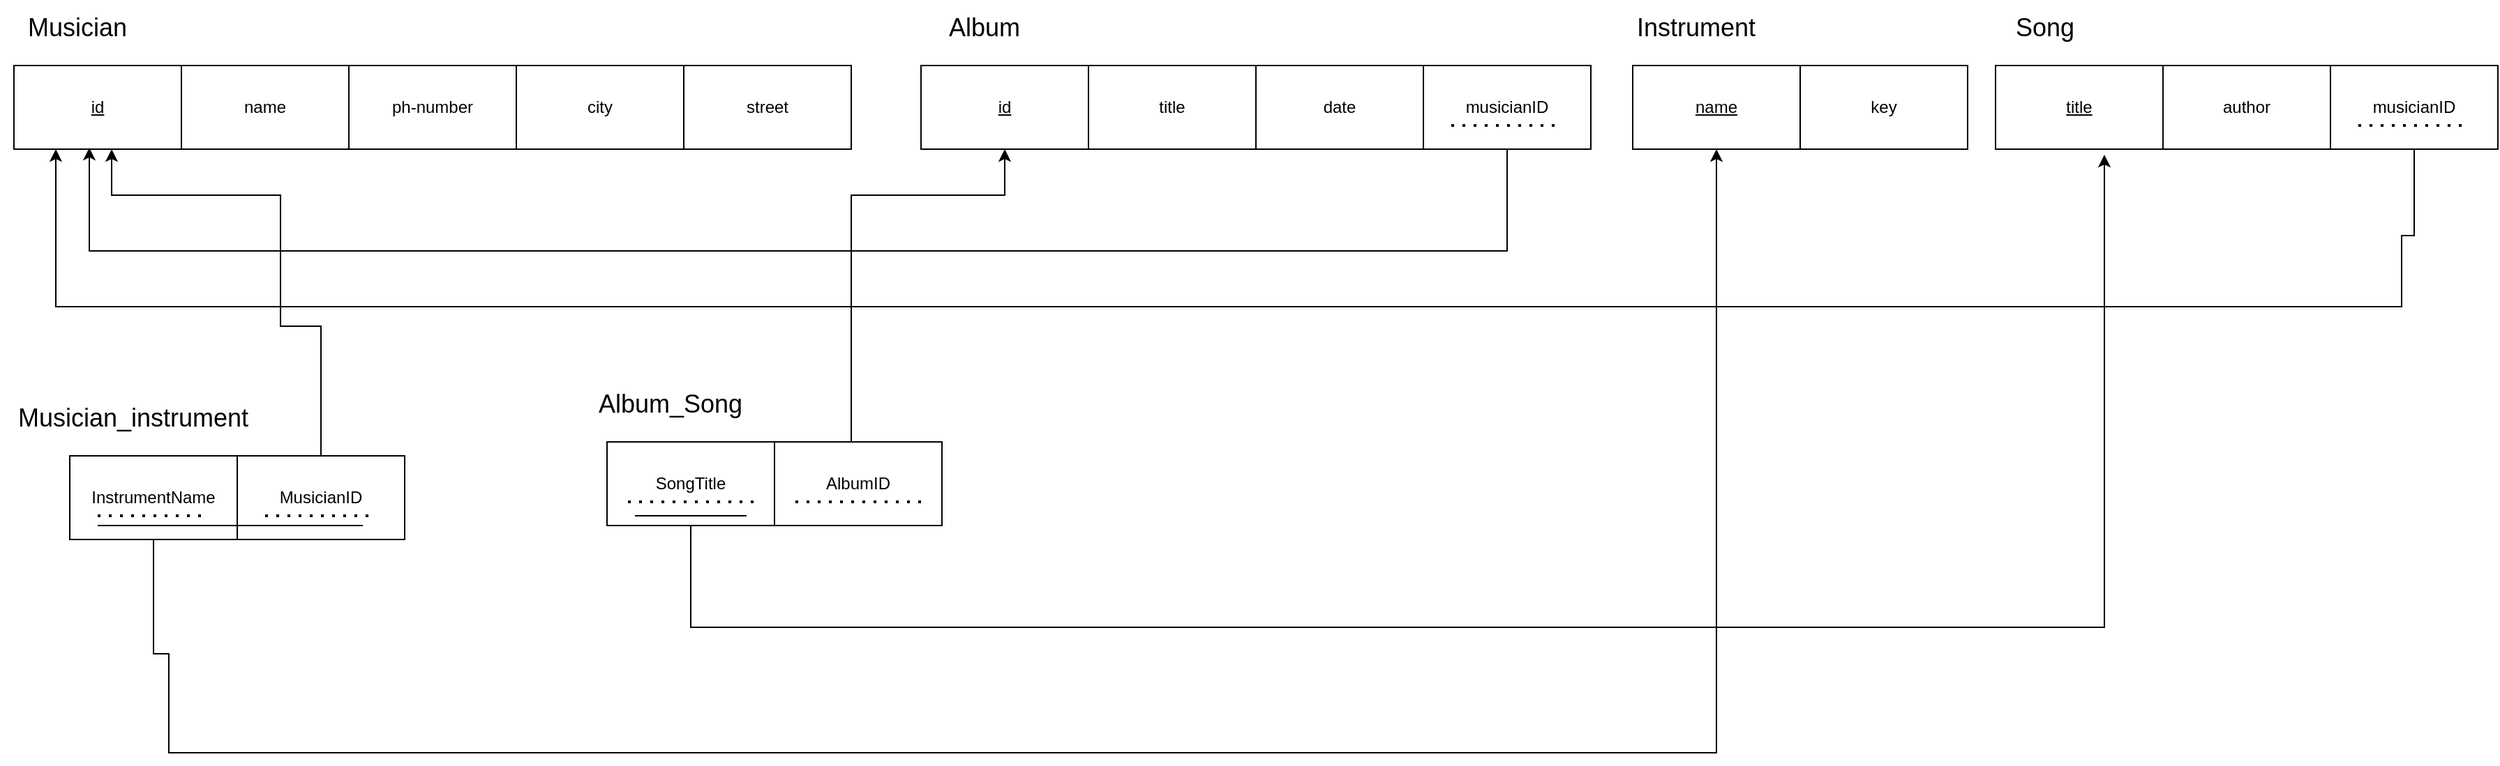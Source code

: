 <mxfile version="24.2.5" type="device">
  <diagram name="Page-1" id="qEpNeB9_9o46CiD1UTSn">
    <mxGraphModel dx="2924" dy="1204" grid="1" gridSize="10" guides="1" tooltips="1" connect="1" arrows="1" fold="1" page="1" pageScale="1" pageWidth="850" pageHeight="1100" math="0" shadow="0">
      <root>
        <mxCell id="0" />
        <mxCell id="1" parent="0" />
        <mxCell id="_LD3zu3mbJz_5M9Ao9E3-1" value="&lt;font style=&quot;font-size: 18px;&quot;&gt;Musician&lt;/font&gt;" style="text;html=1;align=center;verticalAlign=middle;resizable=0;points=[];autosize=1;strokeColor=none;fillColor=none;" vertex="1" parent="1">
          <mxGeometry x="-830" y="260" width="90" height="40" as="geometry" />
        </mxCell>
        <mxCell id="_LD3zu3mbJz_5M9Ao9E3-2" value="&lt;u&gt;id&lt;/u&gt;" style="rounded=0;whiteSpace=wrap;html=1;" vertex="1" parent="1">
          <mxGeometry x="-830" y="307" width="120" height="60" as="geometry" />
        </mxCell>
        <mxCell id="_LD3zu3mbJz_5M9Ao9E3-3" value="name" style="rounded=0;whiteSpace=wrap;html=1;" vertex="1" parent="1">
          <mxGeometry x="-710" y="307" width="120" height="60" as="geometry" />
        </mxCell>
        <mxCell id="_LD3zu3mbJz_5M9Ao9E3-4" value="ph-number" style="rounded=0;whiteSpace=wrap;html=1;" vertex="1" parent="1">
          <mxGeometry x="-590" y="307" width="120" height="60" as="geometry" />
        </mxCell>
        <mxCell id="_LD3zu3mbJz_5M9Ao9E3-5" value="city" style="rounded=0;whiteSpace=wrap;html=1;" vertex="1" parent="1">
          <mxGeometry x="-470" y="307" width="120" height="60" as="geometry" />
        </mxCell>
        <mxCell id="_LD3zu3mbJz_5M9Ao9E3-6" value="street" style="rounded=0;whiteSpace=wrap;html=1;" vertex="1" parent="1">
          <mxGeometry x="-350" y="307" width="120" height="60" as="geometry" />
        </mxCell>
        <mxCell id="_LD3zu3mbJz_5M9Ao9E3-7" value="&lt;font style=&quot;font-size: 18px;&quot;&gt;Album&lt;/font&gt;" style="text;html=1;align=center;verticalAlign=middle;resizable=0;points=[];autosize=1;strokeColor=none;fillColor=none;" vertex="1" parent="1">
          <mxGeometry x="-170" y="260" width="70" height="40" as="geometry" />
        </mxCell>
        <mxCell id="_LD3zu3mbJz_5M9Ao9E3-8" value="&lt;u&gt;id&lt;/u&gt;" style="rounded=0;whiteSpace=wrap;html=1;" vertex="1" parent="1">
          <mxGeometry x="-180" y="307" width="120" height="60" as="geometry" />
        </mxCell>
        <mxCell id="_LD3zu3mbJz_5M9Ao9E3-9" value="title" style="rounded=0;whiteSpace=wrap;html=1;" vertex="1" parent="1">
          <mxGeometry x="-60" y="307" width="120" height="60" as="geometry" />
        </mxCell>
        <mxCell id="_LD3zu3mbJz_5M9Ao9E3-10" value="date" style="rounded=0;whiteSpace=wrap;html=1;" vertex="1" parent="1">
          <mxGeometry x="60" y="307" width="120" height="60" as="geometry" />
        </mxCell>
        <mxCell id="_LD3zu3mbJz_5M9Ao9E3-13" value="&lt;font style=&quot;font-size: 18px;&quot;&gt;Instrument&lt;/font&gt;" style="text;html=1;align=center;verticalAlign=middle;resizable=0;points=[];autosize=1;strokeColor=none;fillColor=none;" vertex="1" parent="1">
          <mxGeometry x="320" y="260" width="110" height="40" as="geometry" />
        </mxCell>
        <mxCell id="_LD3zu3mbJz_5M9Ao9E3-14" value="&lt;u&gt;name&lt;/u&gt;" style="rounded=0;whiteSpace=wrap;html=1;" vertex="1" parent="1">
          <mxGeometry x="330" y="307" width="120" height="60" as="geometry" />
        </mxCell>
        <mxCell id="_LD3zu3mbJz_5M9Ao9E3-15" value="key" style="rounded=0;whiteSpace=wrap;html=1;" vertex="1" parent="1">
          <mxGeometry x="450" y="307" width="120" height="60" as="geometry" />
        </mxCell>
        <mxCell id="_LD3zu3mbJz_5M9Ao9E3-17" value="&lt;font style=&quot;font-size: 18px;&quot;&gt;Song&lt;/font&gt;" style="text;html=1;align=center;verticalAlign=middle;resizable=0;points=[];autosize=1;strokeColor=none;fillColor=none;" vertex="1" parent="1">
          <mxGeometry x="590" y="260" width="70" height="40" as="geometry" />
        </mxCell>
        <mxCell id="_LD3zu3mbJz_5M9Ao9E3-18" value="&lt;u&gt;title&lt;/u&gt;" style="rounded=0;whiteSpace=wrap;html=1;" vertex="1" parent="1">
          <mxGeometry x="590" y="307" width="120" height="60" as="geometry" />
        </mxCell>
        <mxCell id="_LD3zu3mbJz_5M9Ao9E3-19" value="author" style="rounded=0;whiteSpace=wrap;html=1;" vertex="1" parent="1">
          <mxGeometry x="710" y="307" width="120" height="60" as="geometry" />
        </mxCell>
        <mxCell id="_LD3zu3mbJz_5M9Ao9E3-22" style="edgeStyle=orthogonalEdgeStyle;rounded=0;orthogonalLoop=1;jettySize=auto;html=1;entryX=0.45;entryY=0.983;entryDx=0;entryDy=0;entryPerimeter=0;" edge="1" parent="1" source="_LD3zu3mbJz_5M9Ao9E3-20" target="_LD3zu3mbJz_5M9Ao9E3-2">
          <mxGeometry relative="1" as="geometry">
            <mxPoint x="-780" y="440" as="targetPoint" />
            <Array as="points">
              <mxPoint x="240" y="440" />
              <mxPoint x="-776" y="440" />
            </Array>
          </mxGeometry>
        </mxCell>
        <mxCell id="_LD3zu3mbJz_5M9Ao9E3-20" value="musicianID" style="rounded=0;whiteSpace=wrap;html=1;" vertex="1" parent="1">
          <mxGeometry x="180" y="307" width="120" height="60" as="geometry" />
        </mxCell>
        <mxCell id="_LD3zu3mbJz_5M9Ao9E3-21" value="" style="endArrow=none;dashed=1;html=1;dashPattern=1 3;strokeWidth=2;rounded=0;" edge="1" parent="1">
          <mxGeometry width="50" height="50" relative="1" as="geometry">
            <mxPoint x="200" y="350" as="sourcePoint" />
            <mxPoint x="280" y="350" as="targetPoint" />
          </mxGeometry>
        </mxCell>
        <mxCell id="_LD3zu3mbJz_5M9Ao9E3-23" value="&lt;font style=&quot;font-size: 18px;&quot;&gt;Musician_instrument&lt;/font&gt;" style="text;html=1;align=center;verticalAlign=middle;resizable=0;points=[];autosize=1;strokeColor=none;fillColor=none;" vertex="1" parent="1">
          <mxGeometry x="-840" y="540" width="190" height="40" as="geometry" />
        </mxCell>
        <mxCell id="_LD3zu3mbJz_5M9Ao9E3-45" style="edgeStyle=orthogonalEdgeStyle;rounded=0;orthogonalLoop=1;jettySize=auto;html=1;" edge="1" parent="1" source="_LD3zu3mbJz_5M9Ao9E3-24" target="_LD3zu3mbJz_5M9Ao9E3-14">
          <mxGeometry relative="1" as="geometry">
            <mxPoint x="400" y="800" as="targetPoint" />
            <Array as="points">
              <mxPoint x="-730" y="729" />
              <mxPoint x="-719" y="729" />
              <mxPoint x="-719" y="800" />
              <mxPoint x="390" y="800" />
            </Array>
          </mxGeometry>
        </mxCell>
        <mxCell id="_LD3zu3mbJz_5M9Ao9E3-24" value="InstrumentName" style="rounded=0;whiteSpace=wrap;html=1;" vertex="1" parent="1">
          <mxGeometry x="-790" y="587" width="120" height="60" as="geometry" />
        </mxCell>
        <mxCell id="_LD3zu3mbJz_5M9Ao9E3-46" style="edgeStyle=orthogonalEdgeStyle;rounded=0;orthogonalLoop=1;jettySize=auto;html=1;" edge="1" parent="1" source="_LD3zu3mbJz_5M9Ao9E3-25" target="_LD3zu3mbJz_5M9Ao9E3-2">
          <mxGeometry relative="1" as="geometry">
            <mxPoint x="-760" y="400" as="targetPoint" />
            <Array as="points">
              <mxPoint x="-610" y="494" />
              <mxPoint x="-639" y="494" />
              <mxPoint x="-639" y="400" />
              <mxPoint x="-760" y="400" />
            </Array>
          </mxGeometry>
        </mxCell>
        <mxCell id="_LD3zu3mbJz_5M9Ao9E3-25" value="MusicianID" style="rounded=0;whiteSpace=wrap;html=1;" vertex="1" parent="1">
          <mxGeometry x="-670" y="587" width="120" height="60" as="geometry" />
        </mxCell>
        <mxCell id="_LD3zu3mbJz_5M9Ao9E3-28" style="edgeStyle=orthogonalEdgeStyle;rounded=0;orthogonalLoop=1;jettySize=auto;html=1;entryX=0.25;entryY=1;entryDx=0;entryDy=0;" edge="1" parent="1" source="_LD3zu3mbJz_5M9Ao9E3-26" target="_LD3zu3mbJz_5M9Ao9E3-2">
          <mxGeometry relative="1" as="geometry">
            <mxPoint x="-800" y="480" as="targetPoint" />
            <Array as="points">
              <mxPoint x="890" y="429" />
              <mxPoint x="881" y="429" />
              <mxPoint x="881" y="480" />
              <mxPoint x="-800" y="480" />
            </Array>
          </mxGeometry>
        </mxCell>
        <mxCell id="_LD3zu3mbJz_5M9Ao9E3-26" value="musicianID" style="rounded=0;whiteSpace=wrap;html=1;" vertex="1" parent="1">
          <mxGeometry x="830" y="307" width="120" height="60" as="geometry" />
        </mxCell>
        <mxCell id="_LD3zu3mbJz_5M9Ao9E3-27" value="" style="endArrow=none;dashed=1;html=1;dashPattern=1 3;strokeWidth=2;rounded=0;" edge="1" parent="1">
          <mxGeometry width="50" height="50" relative="1" as="geometry">
            <mxPoint x="850" y="350" as="sourcePoint" />
            <mxPoint x="930" y="350" as="targetPoint" />
          </mxGeometry>
        </mxCell>
        <mxCell id="_LD3zu3mbJz_5M9Ao9E3-29" value="&lt;font style=&quot;font-size: 18px;&quot;&gt;Album_Song&lt;/font&gt;" style="text;html=1;align=center;verticalAlign=middle;resizable=0;points=[];autosize=1;strokeColor=none;fillColor=none;" vertex="1" parent="1">
          <mxGeometry x="-425" y="530" width="130" height="40" as="geometry" />
        </mxCell>
        <mxCell id="_LD3zu3mbJz_5M9Ao9E3-36" style="edgeStyle=orthogonalEdgeStyle;rounded=0;orthogonalLoop=1;jettySize=auto;html=1;entryX=0.65;entryY=1.067;entryDx=0;entryDy=0;entryPerimeter=0;" edge="1" parent="1" source="_LD3zu3mbJz_5M9Ao9E3-30" target="_LD3zu3mbJz_5M9Ao9E3-18">
          <mxGeometry relative="1" as="geometry">
            <mxPoint x="690" y="710" as="targetPoint" />
            <Array as="points">
              <mxPoint x="-345" y="710" />
              <mxPoint x="668" y="710" />
            </Array>
          </mxGeometry>
        </mxCell>
        <mxCell id="_LD3zu3mbJz_5M9Ao9E3-30" value="SongTitle" style="rounded=0;whiteSpace=wrap;html=1;" vertex="1" parent="1">
          <mxGeometry x="-405" y="577" width="120" height="60" as="geometry" />
        </mxCell>
        <mxCell id="_LD3zu3mbJz_5M9Ao9E3-37" style="edgeStyle=orthogonalEdgeStyle;rounded=0;orthogonalLoop=1;jettySize=auto;html=1;entryX=0.5;entryY=1;entryDx=0;entryDy=0;" edge="1" parent="1" source="_LD3zu3mbJz_5M9Ao9E3-31" target="_LD3zu3mbJz_5M9Ao9E3-8">
          <mxGeometry relative="1" as="geometry">
            <mxPoint x="-120" y="400" as="targetPoint" />
            <Array as="points">
              <mxPoint x="-230" y="400" />
              <mxPoint x="-120" y="400" />
            </Array>
          </mxGeometry>
        </mxCell>
        <mxCell id="_LD3zu3mbJz_5M9Ao9E3-31" value="AlbumID" style="rounded=0;whiteSpace=wrap;html=1;" vertex="1" parent="1">
          <mxGeometry x="-285" y="577" width="120" height="60" as="geometry" />
        </mxCell>
        <mxCell id="_LD3zu3mbJz_5M9Ao9E3-32" value="" style="endArrow=none;dashed=1;html=1;dashPattern=1 3;strokeWidth=2;rounded=0;" edge="1" parent="1">
          <mxGeometry width="50" height="50" relative="1" as="geometry">
            <mxPoint x="-390" y="620" as="sourcePoint" />
            <mxPoint x="-300" y="620" as="targetPoint" />
          </mxGeometry>
        </mxCell>
        <mxCell id="_LD3zu3mbJz_5M9Ao9E3-33" value="" style="endArrow=none;dashed=1;html=1;dashPattern=1 3;strokeWidth=2;rounded=0;" edge="1" parent="1">
          <mxGeometry width="50" height="50" relative="1" as="geometry">
            <mxPoint x="-270" y="620" as="sourcePoint" />
            <mxPoint x="-180" y="620" as="targetPoint" />
          </mxGeometry>
        </mxCell>
        <mxCell id="_LD3zu3mbJz_5M9Ao9E3-38" value="" style="endArrow=none;html=1;rounded=0;" edge="1" parent="1">
          <mxGeometry width="50" height="50" relative="1" as="geometry">
            <mxPoint x="-385" y="630" as="sourcePoint" />
            <mxPoint x="-305" y="630" as="targetPoint" />
          </mxGeometry>
        </mxCell>
        <mxCell id="_LD3zu3mbJz_5M9Ao9E3-42" value="" style="endArrow=none;dashed=1;html=1;dashPattern=1 3;strokeWidth=2;rounded=0;" edge="1" parent="1">
          <mxGeometry width="50" height="50" relative="1" as="geometry">
            <mxPoint x="-650" y="630" as="sourcePoint" />
            <mxPoint x="-570" y="630" as="targetPoint" />
          </mxGeometry>
        </mxCell>
        <mxCell id="_LD3zu3mbJz_5M9Ao9E3-43" value="" style="endArrow=none;dashed=1;html=1;dashPattern=1 3;strokeWidth=2;rounded=0;" edge="1" parent="1">
          <mxGeometry width="50" height="50" relative="1" as="geometry">
            <mxPoint x="-770" y="630" as="sourcePoint" />
            <mxPoint x="-690" y="630" as="targetPoint" />
          </mxGeometry>
        </mxCell>
        <mxCell id="_LD3zu3mbJz_5M9Ao9E3-44" value="" style="endArrow=none;html=1;rounded=0;" edge="1" parent="1">
          <mxGeometry width="50" height="50" relative="1" as="geometry">
            <mxPoint x="-770" y="637" as="sourcePoint" />
            <mxPoint x="-580" y="637" as="targetPoint" />
          </mxGeometry>
        </mxCell>
      </root>
    </mxGraphModel>
  </diagram>
</mxfile>
